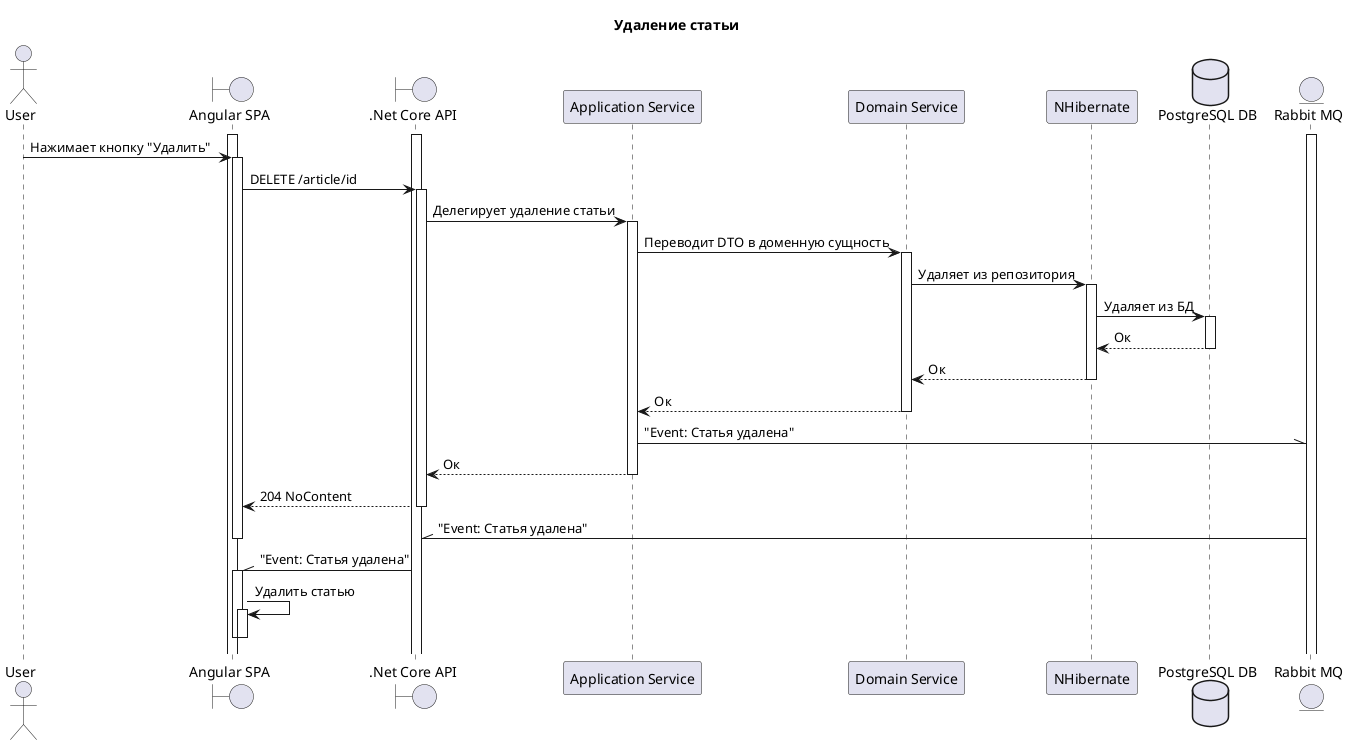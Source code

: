 @startuml

title "Удаление статьи"

actor "User" as user
boundary "Angular SPA" as spa
boundary ".Net Core API" as api
participant "Application Service" as app
participant "Domain Service" as domain
participant "NHibernate" as rep
database "PostgreSQL DB" as db
entity "Rabbit MQ" as mq

activate spa
activate api
activate mq

user -> spa : Нажимает кнопку "Удалить"
activate spa

spa -> api : DELETE /article/id
activate api


api -> app : Делегирует удаление статьи
activate app

app -> domain : Переводит DTO в доменную сущность
activate domain

domain -> rep : Удаляет из репозитория
activate rep

rep -> db : Удаляет из БД
activate db

db --> rep : Ок
deactivate db

rep --> domain : Ок
deactivate rep

domain --> app : Ок
deactivate domain

app -\\ mq : "Event: Cтатья удалена"

app --> api : Ок

deactivate app

api --> spa : 204 NoContent
deactivate api

mq -\\ api : "Event: Cтатья удалена"
deactivate spa


api -\\ spa : "Event: Cтатья удалена"
activate spa

spa -> spa : Удалить статью
activate spa
deactivate spa
deactivate spa


@enduml
